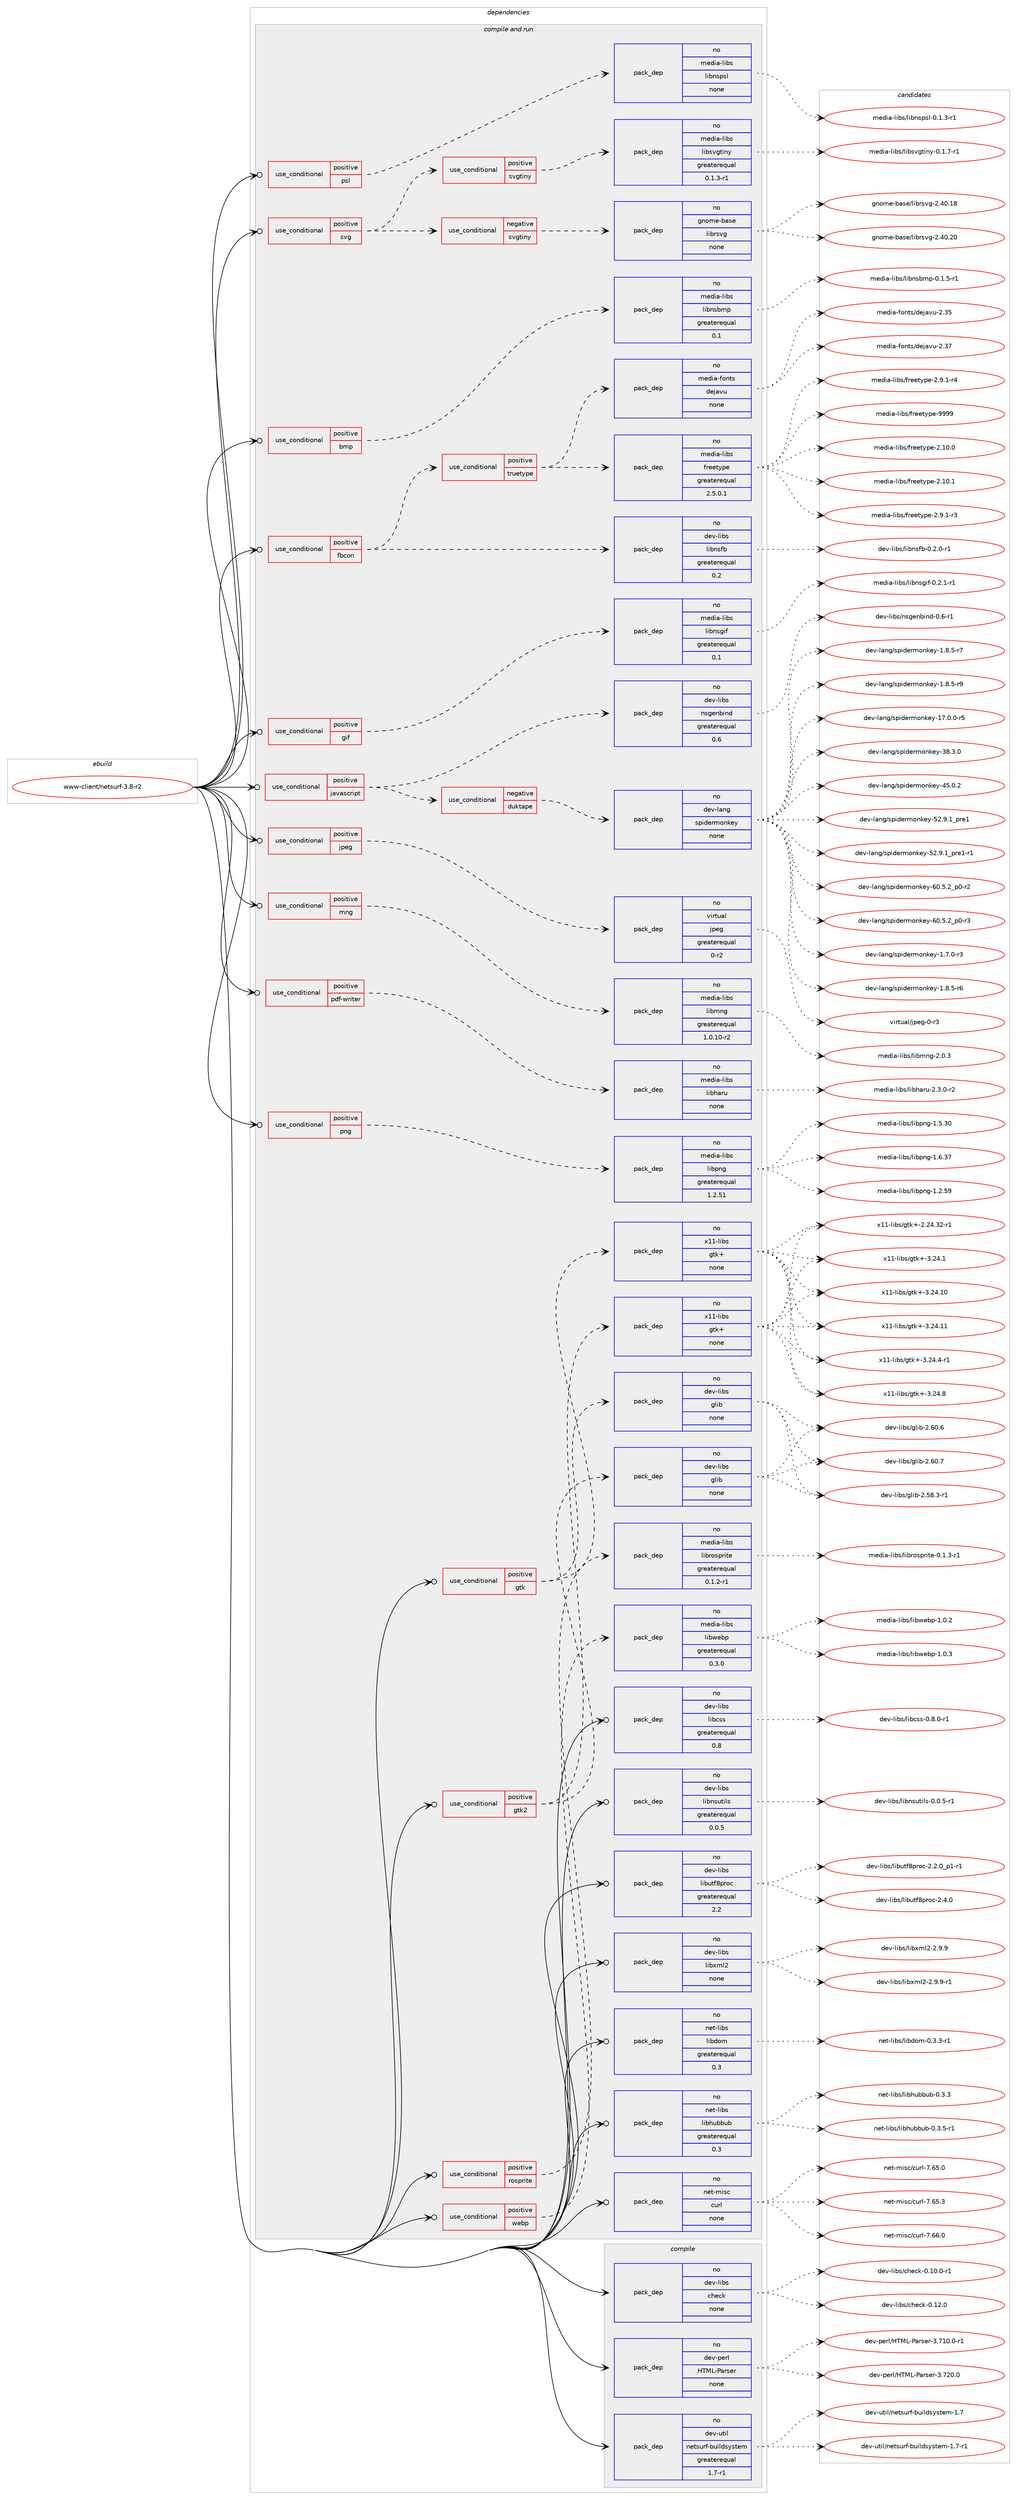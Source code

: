 digraph prolog {

# *************
# Graph options
# *************

newrank=true;
concentrate=true;
compound=true;
graph [rankdir=LR,fontname=Helvetica,fontsize=10,ranksep=1.5];#, ranksep=2.5, nodesep=0.2];
edge  [arrowhead=vee];
node  [fontname=Helvetica,fontsize=10];

# **********
# The ebuild
# **********

subgraph cluster_leftcol {
color=gray;
rank=same;
label=<<i>ebuild</i>>;
id [label="www-client/netsurf-3.8-r2", color=red, width=4, href="../www-client/netsurf-3.8-r2.svg"];
}

# ****************
# The dependencies
# ****************

subgraph cluster_midcol {
color=gray;
label=<<i>dependencies</i>>;
subgraph cluster_compile {
fillcolor="#eeeeee";
style=filled;
label=<<i>compile</i>>;
subgraph pack411 {
dependency472 [label=<<TABLE BORDER="0" CELLBORDER="1" CELLSPACING="0" CELLPADDING="4" WIDTH="220"><TR><TD ROWSPAN="6" CELLPADDING="30">pack_dep</TD></TR><TR><TD WIDTH="110">no</TD></TR><TR><TD>dev-libs</TD></TR><TR><TD>check</TD></TR><TR><TD>none</TD></TR><TR><TD></TD></TR></TABLE>>, shape=none, color=blue];
}
id:e -> dependency472:w [weight=20,style="solid",arrowhead="vee"];
subgraph pack412 {
dependency473 [label=<<TABLE BORDER="0" CELLBORDER="1" CELLSPACING="0" CELLPADDING="4" WIDTH="220"><TR><TD ROWSPAN="6" CELLPADDING="30">pack_dep</TD></TR><TR><TD WIDTH="110">no</TD></TR><TR><TD>dev-perl</TD></TR><TR><TD>HTML-Parser</TD></TR><TR><TD>none</TD></TR><TR><TD></TD></TR></TABLE>>, shape=none, color=blue];
}
id:e -> dependency473:w [weight=20,style="solid",arrowhead="vee"];
subgraph pack413 {
dependency474 [label=<<TABLE BORDER="0" CELLBORDER="1" CELLSPACING="0" CELLPADDING="4" WIDTH="220"><TR><TD ROWSPAN="6" CELLPADDING="30">pack_dep</TD></TR><TR><TD WIDTH="110">no</TD></TR><TR><TD>dev-util</TD></TR><TR><TD>netsurf-buildsystem</TD></TR><TR><TD>greaterequal</TD></TR><TR><TD>1.7-r1</TD></TR></TABLE>>, shape=none, color=blue];
}
id:e -> dependency474:w [weight=20,style="solid",arrowhead="vee"];
}
subgraph cluster_compileandrun {
fillcolor="#eeeeee";
style=filled;
label=<<i>compile and run</i>>;
subgraph cond56 {
dependency475 [label=<<TABLE BORDER="0" CELLBORDER="1" CELLSPACING="0" CELLPADDING="4"><TR><TD ROWSPAN="3" CELLPADDING="10">use_conditional</TD></TR><TR><TD>positive</TD></TR><TR><TD>bmp</TD></TR></TABLE>>, shape=none, color=red];
subgraph pack414 {
dependency476 [label=<<TABLE BORDER="0" CELLBORDER="1" CELLSPACING="0" CELLPADDING="4" WIDTH="220"><TR><TD ROWSPAN="6" CELLPADDING="30">pack_dep</TD></TR><TR><TD WIDTH="110">no</TD></TR><TR><TD>media-libs</TD></TR><TR><TD>libnsbmp</TD></TR><TR><TD>greaterequal</TD></TR><TR><TD>0.1</TD></TR></TABLE>>, shape=none, color=blue];
}
dependency475:e -> dependency476:w [weight=20,style="dashed",arrowhead="vee"];
}
id:e -> dependency475:w [weight=20,style="solid",arrowhead="odotvee"];
subgraph cond57 {
dependency477 [label=<<TABLE BORDER="0" CELLBORDER="1" CELLSPACING="0" CELLPADDING="4"><TR><TD ROWSPAN="3" CELLPADDING="10">use_conditional</TD></TR><TR><TD>positive</TD></TR><TR><TD>fbcon</TD></TR></TABLE>>, shape=none, color=red];
subgraph pack415 {
dependency478 [label=<<TABLE BORDER="0" CELLBORDER="1" CELLSPACING="0" CELLPADDING="4" WIDTH="220"><TR><TD ROWSPAN="6" CELLPADDING="30">pack_dep</TD></TR><TR><TD WIDTH="110">no</TD></TR><TR><TD>dev-libs</TD></TR><TR><TD>libnsfb</TD></TR><TR><TD>greaterequal</TD></TR><TR><TD>0.2</TD></TR></TABLE>>, shape=none, color=blue];
}
dependency477:e -> dependency478:w [weight=20,style="dashed",arrowhead="vee"];
subgraph cond58 {
dependency479 [label=<<TABLE BORDER="0" CELLBORDER="1" CELLSPACING="0" CELLPADDING="4"><TR><TD ROWSPAN="3" CELLPADDING="10">use_conditional</TD></TR><TR><TD>positive</TD></TR><TR><TD>truetype</TD></TR></TABLE>>, shape=none, color=red];
subgraph pack416 {
dependency480 [label=<<TABLE BORDER="0" CELLBORDER="1" CELLSPACING="0" CELLPADDING="4" WIDTH="220"><TR><TD ROWSPAN="6" CELLPADDING="30">pack_dep</TD></TR><TR><TD WIDTH="110">no</TD></TR><TR><TD>media-fonts</TD></TR><TR><TD>dejavu</TD></TR><TR><TD>none</TD></TR><TR><TD></TD></TR></TABLE>>, shape=none, color=blue];
}
dependency479:e -> dependency480:w [weight=20,style="dashed",arrowhead="vee"];
subgraph pack417 {
dependency481 [label=<<TABLE BORDER="0" CELLBORDER="1" CELLSPACING="0" CELLPADDING="4" WIDTH="220"><TR><TD ROWSPAN="6" CELLPADDING="30">pack_dep</TD></TR><TR><TD WIDTH="110">no</TD></TR><TR><TD>media-libs</TD></TR><TR><TD>freetype</TD></TR><TR><TD>greaterequal</TD></TR><TR><TD>2.5.0.1</TD></TR></TABLE>>, shape=none, color=blue];
}
dependency479:e -> dependency481:w [weight=20,style="dashed",arrowhead="vee"];
}
dependency477:e -> dependency479:w [weight=20,style="dashed",arrowhead="vee"];
}
id:e -> dependency477:w [weight=20,style="solid",arrowhead="odotvee"];
subgraph cond59 {
dependency482 [label=<<TABLE BORDER="0" CELLBORDER="1" CELLSPACING="0" CELLPADDING="4"><TR><TD ROWSPAN="3" CELLPADDING="10">use_conditional</TD></TR><TR><TD>positive</TD></TR><TR><TD>gif</TD></TR></TABLE>>, shape=none, color=red];
subgraph pack418 {
dependency483 [label=<<TABLE BORDER="0" CELLBORDER="1" CELLSPACING="0" CELLPADDING="4" WIDTH="220"><TR><TD ROWSPAN="6" CELLPADDING="30">pack_dep</TD></TR><TR><TD WIDTH="110">no</TD></TR><TR><TD>media-libs</TD></TR><TR><TD>libnsgif</TD></TR><TR><TD>greaterequal</TD></TR><TR><TD>0.1</TD></TR></TABLE>>, shape=none, color=blue];
}
dependency482:e -> dependency483:w [weight=20,style="dashed",arrowhead="vee"];
}
id:e -> dependency482:w [weight=20,style="solid",arrowhead="odotvee"];
subgraph cond60 {
dependency484 [label=<<TABLE BORDER="0" CELLBORDER="1" CELLSPACING="0" CELLPADDING="4"><TR><TD ROWSPAN="3" CELLPADDING="10">use_conditional</TD></TR><TR><TD>positive</TD></TR><TR><TD>gtk</TD></TR></TABLE>>, shape=none, color=red];
subgraph pack419 {
dependency485 [label=<<TABLE BORDER="0" CELLBORDER="1" CELLSPACING="0" CELLPADDING="4" WIDTH="220"><TR><TD ROWSPAN="6" CELLPADDING="30">pack_dep</TD></TR><TR><TD WIDTH="110">no</TD></TR><TR><TD>dev-libs</TD></TR><TR><TD>glib</TD></TR><TR><TD>none</TD></TR><TR><TD></TD></TR></TABLE>>, shape=none, color=blue];
}
dependency484:e -> dependency485:w [weight=20,style="dashed",arrowhead="vee"];
subgraph pack420 {
dependency486 [label=<<TABLE BORDER="0" CELLBORDER="1" CELLSPACING="0" CELLPADDING="4" WIDTH="220"><TR><TD ROWSPAN="6" CELLPADDING="30">pack_dep</TD></TR><TR><TD WIDTH="110">no</TD></TR><TR><TD>x11-libs</TD></TR><TR><TD>gtk+</TD></TR><TR><TD>none</TD></TR><TR><TD></TD></TR></TABLE>>, shape=none, color=blue];
}
dependency484:e -> dependency486:w [weight=20,style="dashed",arrowhead="vee"];
}
id:e -> dependency484:w [weight=20,style="solid",arrowhead="odotvee"];
subgraph cond61 {
dependency487 [label=<<TABLE BORDER="0" CELLBORDER="1" CELLSPACING="0" CELLPADDING="4"><TR><TD ROWSPAN="3" CELLPADDING="10">use_conditional</TD></TR><TR><TD>positive</TD></TR><TR><TD>gtk2</TD></TR></TABLE>>, shape=none, color=red];
subgraph pack421 {
dependency488 [label=<<TABLE BORDER="0" CELLBORDER="1" CELLSPACING="0" CELLPADDING="4" WIDTH="220"><TR><TD ROWSPAN="6" CELLPADDING="30">pack_dep</TD></TR><TR><TD WIDTH="110">no</TD></TR><TR><TD>dev-libs</TD></TR><TR><TD>glib</TD></TR><TR><TD>none</TD></TR><TR><TD></TD></TR></TABLE>>, shape=none, color=blue];
}
dependency487:e -> dependency488:w [weight=20,style="dashed",arrowhead="vee"];
subgraph pack422 {
dependency489 [label=<<TABLE BORDER="0" CELLBORDER="1" CELLSPACING="0" CELLPADDING="4" WIDTH="220"><TR><TD ROWSPAN="6" CELLPADDING="30">pack_dep</TD></TR><TR><TD WIDTH="110">no</TD></TR><TR><TD>x11-libs</TD></TR><TR><TD>gtk+</TD></TR><TR><TD>none</TD></TR><TR><TD></TD></TR></TABLE>>, shape=none, color=blue];
}
dependency487:e -> dependency489:w [weight=20,style="dashed",arrowhead="vee"];
}
id:e -> dependency487:w [weight=20,style="solid",arrowhead="odotvee"];
subgraph cond62 {
dependency490 [label=<<TABLE BORDER="0" CELLBORDER="1" CELLSPACING="0" CELLPADDING="4"><TR><TD ROWSPAN="3" CELLPADDING="10">use_conditional</TD></TR><TR><TD>positive</TD></TR><TR><TD>javascript</TD></TR></TABLE>>, shape=none, color=red];
subgraph pack423 {
dependency491 [label=<<TABLE BORDER="0" CELLBORDER="1" CELLSPACING="0" CELLPADDING="4" WIDTH="220"><TR><TD ROWSPAN="6" CELLPADDING="30">pack_dep</TD></TR><TR><TD WIDTH="110">no</TD></TR><TR><TD>dev-libs</TD></TR><TR><TD>nsgenbind</TD></TR><TR><TD>greaterequal</TD></TR><TR><TD>0.6</TD></TR></TABLE>>, shape=none, color=blue];
}
dependency490:e -> dependency491:w [weight=20,style="dashed",arrowhead="vee"];
subgraph cond63 {
dependency492 [label=<<TABLE BORDER="0" CELLBORDER="1" CELLSPACING="0" CELLPADDING="4"><TR><TD ROWSPAN="3" CELLPADDING="10">use_conditional</TD></TR><TR><TD>negative</TD></TR><TR><TD>duktape</TD></TR></TABLE>>, shape=none, color=red];
subgraph pack424 {
dependency493 [label=<<TABLE BORDER="0" CELLBORDER="1" CELLSPACING="0" CELLPADDING="4" WIDTH="220"><TR><TD ROWSPAN="6" CELLPADDING="30">pack_dep</TD></TR><TR><TD WIDTH="110">no</TD></TR><TR><TD>dev-lang</TD></TR><TR><TD>spidermonkey</TD></TR><TR><TD>none</TD></TR><TR><TD></TD></TR></TABLE>>, shape=none, color=blue];
}
dependency492:e -> dependency493:w [weight=20,style="dashed",arrowhead="vee"];
}
dependency490:e -> dependency492:w [weight=20,style="dashed",arrowhead="vee"];
}
id:e -> dependency490:w [weight=20,style="solid",arrowhead="odotvee"];
subgraph cond64 {
dependency494 [label=<<TABLE BORDER="0" CELLBORDER="1" CELLSPACING="0" CELLPADDING="4"><TR><TD ROWSPAN="3" CELLPADDING="10">use_conditional</TD></TR><TR><TD>positive</TD></TR><TR><TD>jpeg</TD></TR></TABLE>>, shape=none, color=red];
subgraph pack425 {
dependency495 [label=<<TABLE BORDER="0" CELLBORDER="1" CELLSPACING="0" CELLPADDING="4" WIDTH="220"><TR><TD ROWSPAN="6" CELLPADDING="30">pack_dep</TD></TR><TR><TD WIDTH="110">no</TD></TR><TR><TD>virtual</TD></TR><TR><TD>jpeg</TD></TR><TR><TD>greaterequal</TD></TR><TR><TD>0-r2</TD></TR></TABLE>>, shape=none, color=blue];
}
dependency494:e -> dependency495:w [weight=20,style="dashed",arrowhead="vee"];
}
id:e -> dependency494:w [weight=20,style="solid",arrowhead="odotvee"];
subgraph cond65 {
dependency496 [label=<<TABLE BORDER="0" CELLBORDER="1" CELLSPACING="0" CELLPADDING="4"><TR><TD ROWSPAN="3" CELLPADDING="10">use_conditional</TD></TR><TR><TD>positive</TD></TR><TR><TD>mng</TD></TR></TABLE>>, shape=none, color=red];
subgraph pack426 {
dependency497 [label=<<TABLE BORDER="0" CELLBORDER="1" CELLSPACING="0" CELLPADDING="4" WIDTH="220"><TR><TD ROWSPAN="6" CELLPADDING="30">pack_dep</TD></TR><TR><TD WIDTH="110">no</TD></TR><TR><TD>media-libs</TD></TR><TR><TD>libmng</TD></TR><TR><TD>greaterequal</TD></TR><TR><TD>1.0.10-r2</TD></TR></TABLE>>, shape=none, color=blue];
}
dependency496:e -> dependency497:w [weight=20,style="dashed",arrowhead="vee"];
}
id:e -> dependency496:w [weight=20,style="solid",arrowhead="odotvee"];
subgraph cond66 {
dependency498 [label=<<TABLE BORDER="0" CELLBORDER="1" CELLSPACING="0" CELLPADDING="4"><TR><TD ROWSPAN="3" CELLPADDING="10">use_conditional</TD></TR><TR><TD>positive</TD></TR><TR><TD>pdf-writer</TD></TR></TABLE>>, shape=none, color=red];
subgraph pack427 {
dependency499 [label=<<TABLE BORDER="0" CELLBORDER="1" CELLSPACING="0" CELLPADDING="4" WIDTH="220"><TR><TD ROWSPAN="6" CELLPADDING="30">pack_dep</TD></TR><TR><TD WIDTH="110">no</TD></TR><TR><TD>media-libs</TD></TR><TR><TD>libharu</TD></TR><TR><TD>none</TD></TR><TR><TD></TD></TR></TABLE>>, shape=none, color=blue];
}
dependency498:e -> dependency499:w [weight=20,style="dashed",arrowhead="vee"];
}
id:e -> dependency498:w [weight=20,style="solid",arrowhead="odotvee"];
subgraph cond67 {
dependency500 [label=<<TABLE BORDER="0" CELLBORDER="1" CELLSPACING="0" CELLPADDING="4"><TR><TD ROWSPAN="3" CELLPADDING="10">use_conditional</TD></TR><TR><TD>positive</TD></TR><TR><TD>png</TD></TR></TABLE>>, shape=none, color=red];
subgraph pack428 {
dependency501 [label=<<TABLE BORDER="0" CELLBORDER="1" CELLSPACING="0" CELLPADDING="4" WIDTH="220"><TR><TD ROWSPAN="6" CELLPADDING="30">pack_dep</TD></TR><TR><TD WIDTH="110">no</TD></TR><TR><TD>media-libs</TD></TR><TR><TD>libpng</TD></TR><TR><TD>greaterequal</TD></TR><TR><TD>1.2.51</TD></TR></TABLE>>, shape=none, color=blue];
}
dependency500:e -> dependency501:w [weight=20,style="dashed",arrowhead="vee"];
}
id:e -> dependency500:w [weight=20,style="solid",arrowhead="odotvee"];
subgraph cond68 {
dependency502 [label=<<TABLE BORDER="0" CELLBORDER="1" CELLSPACING="0" CELLPADDING="4"><TR><TD ROWSPAN="3" CELLPADDING="10">use_conditional</TD></TR><TR><TD>positive</TD></TR><TR><TD>psl</TD></TR></TABLE>>, shape=none, color=red];
subgraph pack429 {
dependency503 [label=<<TABLE BORDER="0" CELLBORDER="1" CELLSPACING="0" CELLPADDING="4" WIDTH="220"><TR><TD ROWSPAN="6" CELLPADDING="30">pack_dep</TD></TR><TR><TD WIDTH="110">no</TD></TR><TR><TD>media-libs</TD></TR><TR><TD>libnspsl</TD></TR><TR><TD>none</TD></TR><TR><TD></TD></TR></TABLE>>, shape=none, color=blue];
}
dependency502:e -> dependency503:w [weight=20,style="dashed",arrowhead="vee"];
}
id:e -> dependency502:w [weight=20,style="solid",arrowhead="odotvee"];
subgraph cond69 {
dependency504 [label=<<TABLE BORDER="0" CELLBORDER="1" CELLSPACING="0" CELLPADDING="4"><TR><TD ROWSPAN="3" CELLPADDING="10">use_conditional</TD></TR><TR><TD>positive</TD></TR><TR><TD>rosprite</TD></TR></TABLE>>, shape=none, color=red];
subgraph pack430 {
dependency505 [label=<<TABLE BORDER="0" CELLBORDER="1" CELLSPACING="0" CELLPADDING="4" WIDTH="220"><TR><TD ROWSPAN="6" CELLPADDING="30">pack_dep</TD></TR><TR><TD WIDTH="110">no</TD></TR><TR><TD>media-libs</TD></TR><TR><TD>librosprite</TD></TR><TR><TD>greaterequal</TD></TR><TR><TD>0.1.2-r1</TD></TR></TABLE>>, shape=none, color=blue];
}
dependency504:e -> dependency505:w [weight=20,style="dashed",arrowhead="vee"];
}
id:e -> dependency504:w [weight=20,style="solid",arrowhead="odotvee"];
subgraph cond70 {
dependency506 [label=<<TABLE BORDER="0" CELLBORDER="1" CELLSPACING="0" CELLPADDING="4"><TR><TD ROWSPAN="3" CELLPADDING="10">use_conditional</TD></TR><TR><TD>positive</TD></TR><TR><TD>svg</TD></TR></TABLE>>, shape=none, color=red];
subgraph cond71 {
dependency507 [label=<<TABLE BORDER="0" CELLBORDER="1" CELLSPACING="0" CELLPADDING="4"><TR><TD ROWSPAN="3" CELLPADDING="10">use_conditional</TD></TR><TR><TD>positive</TD></TR><TR><TD>svgtiny</TD></TR></TABLE>>, shape=none, color=red];
subgraph pack431 {
dependency508 [label=<<TABLE BORDER="0" CELLBORDER="1" CELLSPACING="0" CELLPADDING="4" WIDTH="220"><TR><TD ROWSPAN="6" CELLPADDING="30">pack_dep</TD></TR><TR><TD WIDTH="110">no</TD></TR><TR><TD>media-libs</TD></TR><TR><TD>libsvgtiny</TD></TR><TR><TD>greaterequal</TD></TR><TR><TD>0.1.3-r1</TD></TR></TABLE>>, shape=none, color=blue];
}
dependency507:e -> dependency508:w [weight=20,style="dashed",arrowhead="vee"];
}
dependency506:e -> dependency507:w [weight=20,style="dashed",arrowhead="vee"];
subgraph cond72 {
dependency509 [label=<<TABLE BORDER="0" CELLBORDER="1" CELLSPACING="0" CELLPADDING="4"><TR><TD ROWSPAN="3" CELLPADDING="10">use_conditional</TD></TR><TR><TD>negative</TD></TR><TR><TD>svgtiny</TD></TR></TABLE>>, shape=none, color=red];
subgraph pack432 {
dependency510 [label=<<TABLE BORDER="0" CELLBORDER="1" CELLSPACING="0" CELLPADDING="4" WIDTH="220"><TR><TD ROWSPAN="6" CELLPADDING="30">pack_dep</TD></TR><TR><TD WIDTH="110">no</TD></TR><TR><TD>gnome-base</TD></TR><TR><TD>librsvg</TD></TR><TR><TD>none</TD></TR><TR><TD></TD></TR></TABLE>>, shape=none, color=blue];
}
dependency509:e -> dependency510:w [weight=20,style="dashed",arrowhead="vee"];
}
dependency506:e -> dependency509:w [weight=20,style="dashed",arrowhead="vee"];
}
id:e -> dependency506:w [weight=20,style="solid",arrowhead="odotvee"];
subgraph cond73 {
dependency511 [label=<<TABLE BORDER="0" CELLBORDER="1" CELLSPACING="0" CELLPADDING="4"><TR><TD ROWSPAN="3" CELLPADDING="10">use_conditional</TD></TR><TR><TD>positive</TD></TR><TR><TD>webp</TD></TR></TABLE>>, shape=none, color=red];
subgraph pack433 {
dependency512 [label=<<TABLE BORDER="0" CELLBORDER="1" CELLSPACING="0" CELLPADDING="4" WIDTH="220"><TR><TD ROWSPAN="6" CELLPADDING="30">pack_dep</TD></TR><TR><TD WIDTH="110">no</TD></TR><TR><TD>media-libs</TD></TR><TR><TD>libwebp</TD></TR><TR><TD>greaterequal</TD></TR><TR><TD>0.3.0</TD></TR></TABLE>>, shape=none, color=blue];
}
dependency511:e -> dependency512:w [weight=20,style="dashed",arrowhead="vee"];
}
id:e -> dependency511:w [weight=20,style="solid",arrowhead="odotvee"];
subgraph pack434 {
dependency513 [label=<<TABLE BORDER="0" CELLBORDER="1" CELLSPACING="0" CELLPADDING="4" WIDTH="220"><TR><TD ROWSPAN="6" CELLPADDING="30">pack_dep</TD></TR><TR><TD WIDTH="110">no</TD></TR><TR><TD>dev-libs</TD></TR><TR><TD>libcss</TD></TR><TR><TD>greaterequal</TD></TR><TR><TD>0.8</TD></TR></TABLE>>, shape=none, color=blue];
}
id:e -> dependency513:w [weight=20,style="solid",arrowhead="odotvee"];
subgraph pack435 {
dependency514 [label=<<TABLE BORDER="0" CELLBORDER="1" CELLSPACING="0" CELLPADDING="4" WIDTH="220"><TR><TD ROWSPAN="6" CELLPADDING="30">pack_dep</TD></TR><TR><TD WIDTH="110">no</TD></TR><TR><TD>dev-libs</TD></TR><TR><TD>libnsutils</TD></TR><TR><TD>greaterequal</TD></TR><TR><TD>0.0.5</TD></TR></TABLE>>, shape=none, color=blue];
}
id:e -> dependency514:w [weight=20,style="solid",arrowhead="odotvee"];
subgraph pack436 {
dependency515 [label=<<TABLE BORDER="0" CELLBORDER="1" CELLSPACING="0" CELLPADDING="4" WIDTH="220"><TR><TD ROWSPAN="6" CELLPADDING="30">pack_dep</TD></TR><TR><TD WIDTH="110">no</TD></TR><TR><TD>dev-libs</TD></TR><TR><TD>libutf8proc</TD></TR><TR><TD>greaterequal</TD></TR><TR><TD>2.2</TD></TR></TABLE>>, shape=none, color=blue];
}
id:e -> dependency515:w [weight=20,style="solid",arrowhead="odotvee"];
subgraph pack437 {
dependency516 [label=<<TABLE BORDER="0" CELLBORDER="1" CELLSPACING="0" CELLPADDING="4" WIDTH="220"><TR><TD ROWSPAN="6" CELLPADDING="30">pack_dep</TD></TR><TR><TD WIDTH="110">no</TD></TR><TR><TD>dev-libs</TD></TR><TR><TD>libxml2</TD></TR><TR><TD>none</TD></TR><TR><TD></TD></TR></TABLE>>, shape=none, color=blue];
}
id:e -> dependency516:w [weight=20,style="solid",arrowhead="odotvee"];
subgraph pack438 {
dependency517 [label=<<TABLE BORDER="0" CELLBORDER="1" CELLSPACING="0" CELLPADDING="4" WIDTH="220"><TR><TD ROWSPAN="6" CELLPADDING="30">pack_dep</TD></TR><TR><TD WIDTH="110">no</TD></TR><TR><TD>net-libs</TD></TR><TR><TD>libdom</TD></TR><TR><TD>greaterequal</TD></TR><TR><TD>0.3</TD></TR></TABLE>>, shape=none, color=blue];
}
id:e -> dependency517:w [weight=20,style="solid",arrowhead="odotvee"];
subgraph pack439 {
dependency518 [label=<<TABLE BORDER="0" CELLBORDER="1" CELLSPACING="0" CELLPADDING="4" WIDTH="220"><TR><TD ROWSPAN="6" CELLPADDING="30">pack_dep</TD></TR><TR><TD WIDTH="110">no</TD></TR><TR><TD>net-libs</TD></TR><TR><TD>libhubbub</TD></TR><TR><TD>greaterequal</TD></TR><TR><TD>0.3</TD></TR></TABLE>>, shape=none, color=blue];
}
id:e -> dependency518:w [weight=20,style="solid",arrowhead="odotvee"];
subgraph pack440 {
dependency519 [label=<<TABLE BORDER="0" CELLBORDER="1" CELLSPACING="0" CELLPADDING="4" WIDTH="220"><TR><TD ROWSPAN="6" CELLPADDING="30">pack_dep</TD></TR><TR><TD WIDTH="110">no</TD></TR><TR><TD>net-misc</TD></TR><TR><TD>curl</TD></TR><TR><TD>none</TD></TR><TR><TD></TD></TR></TABLE>>, shape=none, color=blue];
}
id:e -> dependency519:w [weight=20,style="solid",arrowhead="odotvee"];
}
subgraph cluster_run {
fillcolor="#eeeeee";
style=filled;
label=<<i>run</i>>;
}
}

# **************
# The candidates
# **************

subgraph cluster_choices {
rank=same;
color=gray;
label=<<i>candidates</i>>;

subgraph choice411 {
color=black;
nodesep=1;
choice1001011184510810598115479910410199107454846494846484511449 [label="dev-libs/check-0.10.0-r1", color=red, width=4,href="../dev-libs/check-0.10.0-r1.svg"];
choice100101118451081059811547991041019910745484649504648 [label="dev-libs/check-0.12.0", color=red, width=4,href="../dev-libs/check-0.12.0.svg"];
dependency472:e -> choice1001011184510810598115479910410199107454846494846484511449:w [style=dotted,weight="100"];
dependency472:e -> choice100101118451081059811547991041019910745484649504648:w [style=dotted,weight="100"];
}
subgraph choice412 {
color=black;
nodesep=1;
choice10010111845112101114108477284777645809711411510111445514655494846484511449 [label="dev-perl/HTML-Parser-3.710.0-r1", color=red, width=4,href="../dev-perl/HTML-Parser-3.710.0-r1.svg"];
choice1001011184511210111410847728477764580971141151011144551465550484648 [label="dev-perl/HTML-Parser-3.720.0", color=red, width=4,href="../dev-perl/HTML-Parser-3.720.0.svg"];
dependency473:e -> choice10010111845112101114108477284777645809711411510111445514655494846484511449:w [style=dotted,weight="100"];
dependency473:e -> choice1001011184511210111410847728477764580971141151011144551465550484648:w [style=dotted,weight="100"];
}
subgraph choice413 {
color=black;
nodesep=1;
choice1001011184511711610510847110101116115117114102459811710510810011512111511610110945494655 [label="dev-util/netsurf-buildsystem-1.7", color=red, width=4,href="../dev-util/netsurf-buildsystem-1.7.svg"];
choice10010111845117116105108471101011161151171141024598117105108100115121115116101109454946554511449 [label="dev-util/netsurf-buildsystem-1.7-r1", color=red, width=4,href="../dev-util/netsurf-buildsystem-1.7-r1.svg"];
dependency474:e -> choice1001011184511711610510847110101116115117114102459811710510810011512111511610110945494655:w [style=dotted,weight="100"];
dependency474:e -> choice10010111845117116105108471101011161151171141024598117105108100115121115116101109454946554511449:w [style=dotted,weight="100"];
}
subgraph choice414 {
color=black;
nodesep=1;
choice1091011001059745108105981154710810598110115981091124548464946534511449 [label="media-libs/libnsbmp-0.1.5-r1", color=red, width=4,href="../media-libs/libnsbmp-0.1.5-r1.svg"];
dependency476:e -> choice1091011001059745108105981154710810598110115981091124548464946534511449:w [style=dotted,weight="100"];
}
subgraph choice415 {
color=black;
nodesep=1;
choice10010111845108105981154710810598110115102984548465046484511449 [label="dev-libs/libnsfb-0.2.0-r1", color=red, width=4,href="../dev-libs/libnsfb-0.2.0-r1.svg"];
dependency478:e -> choice10010111845108105981154710810598110115102984548465046484511449:w [style=dotted,weight="100"];
}
subgraph choice416 {
color=black;
nodesep=1;
choice109101100105974510211111011611547100101106971181174550465153 [label="media-fonts/dejavu-2.35", color=red, width=4,href="../media-fonts/dejavu-2.35.svg"];
choice109101100105974510211111011611547100101106971181174550465155 [label="media-fonts/dejavu-2.37", color=red, width=4,href="../media-fonts/dejavu-2.37.svg"];
dependency480:e -> choice109101100105974510211111011611547100101106971181174550465153:w [style=dotted,weight="100"];
dependency480:e -> choice109101100105974510211111011611547100101106971181174550465155:w [style=dotted,weight="100"];
}
subgraph choice417 {
color=black;
nodesep=1;
choice1091011001059745108105981154710211410110111612111210145504649484648 [label="media-libs/freetype-2.10.0", color=red, width=4,href="../media-libs/freetype-2.10.0.svg"];
choice1091011001059745108105981154710211410110111612111210145504649484649 [label="media-libs/freetype-2.10.1", color=red, width=4,href="../media-libs/freetype-2.10.1.svg"];
choice109101100105974510810598115471021141011011161211121014550465746494511451 [label="media-libs/freetype-2.9.1-r3", color=red, width=4,href="../media-libs/freetype-2.9.1-r3.svg"];
choice109101100105974510810598115471021141011011161211121014550465746494511452 [label="media-libs/freetype-2.9.1-r4", color=red, width=4,href="../media-libs/freetype-2.9.1-r4.svg"];
choice109101100105974510810598115471021141011011161211121014557575757 [label="media-libs/freetype-9999", color=red, width=4,href="../media-libs/freetype-9999.svg"];
dependency481:e -> choice1091011001059745108105981154710211410110111612111210145504649484648:w [style=dotted,weight="100"];
dependency481:e -> choice1091011001059745108105981154710211410110111612111210145504649484649:w [style=dotted,weight="100"];
dependency481:e -> choice109101100105974510810598115471021141011011161211121014550465746494511451:w [style=dotted,weight="100"];
dependency481:e -> choice109101100105974510810598115471021141011011161211121014550465746494511452:w [style=dotted,weight="100"];
dependency481:e -> choice109101100105974510810598115471021141011011161211121014557575757:w [style=dotted,weight="100"];
}
subgraph choice418 {
color=black;
nodesep=1;
choice10910110010597451081059811547108105981101151031051024548465046494511449 [label="media-libs/libnsgif-0.2.1-r1", color=red, width=4,href="../media-libs/libnsgif-0.2.1-r1.svg"];
dependency483:e -> choice10910110010597451081059811547108105981101151031051024548465046494511449:w [style=dotted,weight="100"];
}
subgraph choice419 {
color=black;
nodesep=1;
choice10010111845108105981154710310810598455046535646514511449 [label="dev-libs/glib-2.58.3-r1", color=red, width=4,href="../dev-libs/glib-2.58.3-r1.svg"];
choice1001011184510810598115471031081059845504654484654 [label="dev-libs/glib-2.60.6", color=red, width=4,href="../dev-libs/glib-2.60.6.svg"];
choice1001011184510810598115471031081059845504654484655 [label="dev-libs/glib-2.60.7", color=red, width=4,href="../dev-libs/glib-2.60.7.svg"];
dependency485:e -> choice10010111845108105981154710310810598455046535646514511449:w [style=dotted,weight="100"];
dependency485:e -> choice1001011184510810598115471031081059845504654484654:w [style=dotted,weight="100"];
dependency485:e -> choice1001011184510810598115471031081059845504654484655:w [style=dotted,weight="100"];
}
subgraph choice420 {
color=black;
nodesep=1;
choice12049494510810598115471031161074345504650524651504511449 [label="x11-libs/gtk+-2.24.32-r1", color=red, width=4,href="../x11-libs/gtk+-2.24.32-r1.svg"];
choice12049494510810598115471031161074345514650524649 [label="x11-libs/gtk+-3.24.1", color=red, width=4,href="../x11-libs/gtk+-3.24.1.svg"];
choice1204949451081059811547103116107434551465052464948 [label="x11-libs/gtk+-3.24.10", color=red, width=4,href="../x11-libs/gtk+-3.24.10.svg"];
choice1204949451081059811547103116107434551465052464949 [label="x11-libs/gtk+-3.24.11", color=red, width=4,href="../x11-libs/gtk+-3.24.11.svg"];
choice120494945108105981154710311610743455146505246524511449 [label="x11-libs/gtk+-3.24.4-r1", color=red, width=4,href="../x11-libs/gtk+-3.24.4-r1.svg"];
choice12049494510810598115471031161074345514650524656 [label="x11-libs/gtk+-3.24.8", color=red, width=4,href="../x11-libs/gtk+-3.24.8.svg"];
dependency486:e -> choice12049494510810598115471031161074345504650524651504511449:w [style=dotted,weight="100"];
dependency486:e -> choice12049494510810598115471031161074345514650524649:w [style=dotted,weight="100"];
dependency486:e -> choice1204949451081059811547103116107434551465052464948:w [style=dotted,weight="100"];
dependency486:e -> choice1204949451081059811547103116107434551465052464949:w [style=dotted,weight="100"];
dependency486:e -> choice120494945108105981154710311610743455146505246524511449:w [style=dotted,weight="100"];
dependency486:e -> choice12049494510810598115471031161074345514650524656:w [style=dotted,weight="100"];
}
subgraph choice421 {
color=black;
nodesep=1;
choice10010111845108105981154710310810598455046535646514511449 [label="dev-libs/glib-2.58.3-r1", color=red, width=4,href="../dev-libs/glib-2.58.3-r1.svg"];
choice1001011184510810598115471031081059845504654484654 [label="dev-libs/glib-2.60.6", color=red, width=4,href="../dev-libs/glib-2.60.6.svg"];
choice1001011184510810598115471031081059845504654484655 [label="dev-libs/glib-2.60.7", color=red, width=4,href="../dev-libs/glib-2.60.7.svg"];
dependency488:e -> choice10010111845108105981154710310810598455046535646514511449:w [style=dotted,weight="100"];
dependency488:e -> choice1001011184510810598115471031081059845504654484654:w [style=dotted,weight="100"];
dependency488:e -> choice1001011184510810598115471031081059845504654484655:w [style=dotted,weight="100"];
}
subgraph choice422 {
color=black;
nodesep=1;
choice12049494510810598115471031161074345504650524651504511449 [label="x11-libs/gtk+-2.24.32-r1", color=red, width=4,href="../x11-libs/gtk+-2.24.32-r1.svg"];
choice12049494510810598115471031161074345514650524649 [label="x11-libs/gtk+-3.24.1", color=red, width=4,href="../x11-libs/gtk+-3.24.1.svg"];
choice1204949451081059811547103116107434551465052464948 [label="x11-libs/gtk+-3.24.10", color=red, width=4,href="../x11-libs/gtk+-3.24.10.svg"];
choice1204949451081059811547103116107434551465052464949 [label="x11-libs/gtk+-3.24.11", color=red, width=4,href="../x11-libs/gtk+-3.24.11.svg"];
choice120494945108105981154710311610743455146505246524511449 [label="x11-libs/gtk+-3.24.4-r1", color=red, width=4,href="../x11-libs/gtk+-3.24.4-r1.svg"];
choice12049494510810598115471031161074345514650524656 [label="x11-libs/gtk+-3.24.8", color=red, width=4,href="../x11-libs/gtk+-3.24.8.svg"];
dependency489:e -> choice12049494510810598115471031161074345504650524651504511449:w [style=dotted,weight="100"];
dependency489:e -> choice12049494510810598115471031161074345514650524649:w [style=dotted,weight="100"];
dependency489:e -> choice1204949451081059811547103116107434551465052464948:w [style=dotted,weight="100"];
dependency489:e -> choice1204949451081059811547103116107434551465052464949:w [style=dotted,weight="100"];
dependency489:e -> choice120494945108105981154710311610743455146505246524511449:w [style=dotted,weight="100"];
dependency489:e -> choice12049494510810598115471031161074345514650524656:w [style=dotted,weight="100"];
}
subgraph choice423 {
color=black;
nodesep=1;
choice10010111845108105981154711011510310111098105110100454846544511449 [label="dev-libs/nsgenbind-0.6-r1", color=red, width=4,href="../dev-libs/nsgenbind-0.6-r1.svg"];
dependency491:e -> choice10010111845108105981154711011510310111098105110100454846544511449:w [style=dotted,weight="100"];
}
subgraph choice424 {
color=black;
nodesep=1;
choice1001011184510897110103471151121051001011141091111101071011214549465546484511451 [label="dev-lang/spidermonkey-1.7.0-r3", color=red, width=4,href="../dev-lang/spidermonkey-1.7.0-r3.svg"];
choice1001011184510897110103471151121051001011141091111101071011214549465646534511454 [label="dev-lang/spidermonkey-1.8.5-r6", color=red, width=4,href="../dev-lang/spidermonkey-1.8.5-r6.svg"];
choice1001011184510897110103471151121051001011141091111101071011214549465646534511455 [label="dev-lang/spidermonkey-1.8.5-r7", color=red, width=4,href="../dev-lang/spidermonkey-1.8.5-r7.svg"];
choice1001011184510897110103471151121051001011141091111101071011214549465646534511457 [label="dev-lang/spidermonkey-1.8.5-r9", color=red, width=4,href="../dev-lang/spidermonkey-1.8.5-r9.svg"];
choice100101118451089711010347115112105100101114109111110107101121454955464846484511453 [label="dev-lang/spidermonkey-17.0.0-r5", color=red, width=4,href="../dev-lang/spidermonkey-17.0.0-r5.svg"];
choice10010111845108971101034711511210510010111410911111010710112145515646514648 [label="dev-lang/spidermonkey-38.3.0", color=red, width=4,href="../dev-lang/spidermonkey-38.3.0.svg"];
choice10010111845108971101034711511210510010111410911111010710112145525346484650 [label="dev-lang/spidermonkey-45.0.2", color=red, width=4,href="../dev-lang/spidermonkey-45.0.2.svg"];
choice100101118451089711010347115112105100101114109111110107101121455350465746499511211410149 [label="dev-lang/spidermonkey-52.9.1_pre1", color=red, width=4,href="../dev-lang/spidermonkey-52.9.1_pre1.svg"];
choice1001011184510897110103471151121051001011141091111101071011214553504657464995112114101494511449 [label="dev-lang/spidermonkey-52.9.1_pre1-r1", color=red, width=4,href="../dev-lang/spidermonkey-52.9.1_pre1-r1.svg"];
choice1001011184510897110103471151121051001011141091111101071011214554484653465095112484511450 [label="dev-lang/spidermonkey-60.5.2_p0-r2", color=red, width=4,href="../dev-lang/spidermonkey-60.5.2_p0-r2.svg"];
choice1001011184510897110103471151121051001011141091111101071011214554484653465095112484511451 [label="dev-lang/spidermonkey-60.5.2_p0-r3", color=red, width=4,href="../dev-lang/spidermonkey-60.5.2_p0-r3.svg"];
dependency493:e -> choice1001011184510897110103471151121051001011141091111101071011214549465546484511451:w [style=dotted,weight="100"];
dependency493:e -> choice1001011184510897110103471151121051001011141091111101071011214549465646534511454:w [style=dotted,weight="100"];
dependency493:e -> choice1001011184510897110103471151121051001011141091111101071011214549465646534511455:w [style=dotted,weight="100"];
dependency493:e -> choice1001011184510897110103471151121051001011141091111101071011214549465646534511457:w [style=dotted,weight="100"];
dependency493:e -> choice100101118451089711010347115112105100101114109111110107101121454955464846484511453:w [style=dotted,weight="100"];
dependency493:e -> choice10010111845108971101034711511210510010111410911111010710112145515646514648:w [style=dotted,weight="100"];
dependency493:e -> choice10010111845108971101034711511210510010111410911111010710112145525346484650:w [style=dotted,weight="100"];
dependency493:e -> choice100101118451089711010347115112105100101114109111110107101121455350465746499511211410149:w [style=dotted,weight="100"];
dependency493:e -> choice1001011184510897110103471151121051001011141091111101071011214553504657464995112114101494511449:w [style=dotted,weight="100"];
dependency493:e -> choice1001011184510897110103471151121051001011141091111101071011214554484653465095112484511450:w [style=dotted,weight="100"];
dependency493:e -> choice1001011184510897110103471151121051001011141091111101071011214554484653465095112484511451:w [style=dotted,weight="100"];
}
subgraph choice425 {
color=black;
nodesep=1;
choice118105114116117971084710611210110345484511451 [label="virtual/jpeg-0-r3", color=red, width=4,href="../virtual/jpeg-0-r3.svg"];
dependency495:e -> choice118105114116117971084710611210110345484511451:w [style=dotted,weight="100"];
}
subgraph choice426 {
color=black;
nodesep=1;
choice1091011001059745108105981154710810598109110103455046484651 [label="media-libs/libmng-2.0.3", color=red, width=4,href="../media-libs/libmng-2.0.3.svg"];
dependency497:e -> choice1091011001059745108105981154710810598109110103455046484651:w [style=dotted,weight="100"];
}
subgraph choice427 {
color=black;
nodesep=1;
choice1091011001059745108105981154710810598104971141174550465146484511450 [label="media-libs/libharu-2.3.0-r2", color=red, width=4,href="../media-libs/libharu-2.3.0-r2.svg"];
dependency499:e -> choice1091011001059745108105981154710810598104971141174550465146484511450:w [style=dotted,weight="100"];
}
subgraph choice428 {
color=black;
nodesep=1;
choice109101100105974510810598115471081059811211010345494650465357 [label="media-libs/libpng-1.2.59", color=red, width=4,href="../media-libs/libpng-1.2.59.svg"];
choice109101100105974510810598115471081059811211010345494653465148 [label="media-libs/libpng-1.5.30", color=red, width=4,href="../media-libs/libpng-1.5.30.svg"];
choice109101100105974510810598115471081059811211010345494654465155 [label="media-libs/libpng-1.6.37", color=red, width=4,href="../media-libs/libpng-1.6.37.svg"];
dependency501:e -> choice109101100105974510810598115471081059811211010345494650465357:w [style=dotted,weight="100"];
dependency501:e -> choice109101100105974510810598115471081059811211010345494653465148:w [style=dotted,weight="100"];
dependency501:e -> choice109101100105974510810598115471081059811211010345494654465155:w [style=dotted,weight="100"];
}
subgraph choice429 {
color=black;
nodesep=1;
choice10910110010597451081059811547108105981101151121151084548464946514511449 [label="media-libs/libnspsl-0.1.3-r1", color=red, width=4,href="../media-libs/libnspsl-0.1.3-r1.svg"];
dependency503:e -> choice10910110010597451081059811547108105981101151121151084548464946514511449:w [style=dotted,weight="100"];
}
subgraph choice430 {
color=black;
nodesep=1;
choice10910110010597451081059811547108105981141111151121141051161014548464946514511449 [label="media-libs/librosprite-0.1.3-r1", color=red, width=4,href="../media-libs/librosprite-0.1.3-r1.svg"];
dependency505:e -> choice10910110010597451081059811547108105981141111151121141051161014548464946514511449:w [style=dotted,weight="100"];
}
subgraph choice431 {
color=black;
nodesep=1;
choice10910110010597451081059811547108105981151181031161051101214548464946554511449 [label="media-libs/libsvgtiny-0.1.7-r1", color=red, width=4,href="../media-libs/libsvgtiny-0.1.7-r1.svg"];
dependency508:e -> choice10910110010597451081059811547108105981151181031161051101214548464946554511449:w [style=dotted,weight="100"];
}
subgraph choice432 {
color=black;
nodesep=1;
choice10311011110910145989711510147108105981141151181034550465248464956 [label="gnome-base/librsvg-2.40.18", color=red, width=4,href="../gnome-base/librsvg-2.40.18.svg"];
choice10311011110910145989711510147108105981141151181034550465248465048 [label="gnome-base/librsvg-2.40.20", color=red, width=4,href="../gnome-base/librsvg-2.40.20.svg"];
dependency510:e -> choice10311011110910145989711510147108105981141151181034550465248464956:w [style=dotted,weight="100"];
dependency510:e -> choice10311011110910145989711510147108105981141151181034550465248465048:w [style=dotted,weight="100"];
}
subgraph choice433 {
color=black;
nodesep=1;
choice109101100105974510810598115471081059811910198112454946484650 [label="media-libs/libwebp-1.0.2", color=red, width=4,href="../media-libs/libwebp-1.0.2.svg"];
choice109101100105974510810598115471081059811910198112454946484651 [label="media-libs/libwebp-1.0.3", color=red, width=4,href="../media-libs/libwebp-1.0.3.svg"];
dependency512:e -> choice109101100105974510810598115471081059811910198112454946484650:w [style=dotted,weight="100"];
dependency512:e -> choice109101100105974510810598115471081059811910198112454946484651:w [style=dotted,weight="100"];
}
subgraph choice434 {
color=black;
nodesep=1;
choice10010111845108105981154710810598991151154548465646484511449 [label="dev-libs/libcss-0.8.0-r1", color=red, width=4,href="../dev-libs/libcss-0.8.0-r1.svg"];
dependency513:e -> choice10010111845108105981154710810598991151154548465646484511449:w [style=dotted,weight="100"];
}
subgraph choice435 {
color=black;
nodesep=1;
choice100101118451081059811547108105981101151171161051081154548464846534511449 [label="dev-libs/libnsutils-0.0.5-r1", color=red, width=4,href="../dev-libs/libnsutils-0.0.5-r1.svg"];
dependency514:e -> choice100101118451081059811547108105981101151171161051081154548464846534511449:w [style=dotted,weight="100"];
}
subgraph choice436 {
color=black;
nodesep=1;
choice10010111845108105981154710810598117116102561121141119945504650464895112494511449 [label="dev-libs/libutf8proc-2.2.0_p1-r1", color=red, width=4,href="../dev-libs/libutf8proc-2.2.0_p1-r1.svg"];
choice100101118451081059811547108105981171161025611211411199455046524648 [label="dev-libs/libutf8proc-2.4.0", color=red, width=4,href="../dev-libs/libutf8proc-2.4.0.svg"];
dependency515:e -> choice10010111845108105981154710810598117116102561121141119945504650464895112494511449:w [style=dotted,weight="100"];
dependency515:e -> choice100101118451081059811547108105981171161025611211411199455046524648:w [style=dotted,weight="100"];
}
subgraph choice437 {
color=black;
nodesep=1;
choice1001011184510810598115471081059812010910850455046574657 [label="dev-libs/libxml2-2.9.9", color=red, width=4,href="../dev-libs/libxml2-2.9.9.svg"];
choice10010111845108105981154710810598120109108504550465746574511449 [label="dev-libs/libxml2-2.9.9-r1", color=red, width=4,href="../dev-libs/libxml2-2.9.9-r1.svg"];
dependency516:e -> choice1001011184510810598115471081059812010910850455046574657:w [style=dotted,weight="100"];
dependency516:e -> choice10010111845108105981154710810598120109108504550465746574511449:w [style=dotted,weight="100"];
}
subgraph choice438 {
color=black;
nodesep=1;
choice110101116451081059811547108105981001111094548465146514511449 [label="net-libs/libdom-0.3.3-r1", color=red, width=4,href="../net-libs/libdom-0.3.3-r1.svg"];
dependency517:e -> choice110101116451081059811547108105981001111094548465146514511449:w [style=dotted,weight="100"];
}
subgraph choice439 {
color=black;
nodesep=1;
choice11010111645108105981154710810598104117989811798454846514651 [label="net-libs/libhubbub-0.3.3", color=red, width=4,href="../net-libs/libhubbub-0.3.3.svg"];
choice110101116451081059811547108105981041179898117984548465146534511449 [label="net-libs/libhubbub-0.3.5-r1", color=red, width=4,href="../net-libs/libhubbub-0.3.5-r1.svg"];
dependency518:e -> choice11010111645108105981154710810598104117989811798454846514651:w [style=dotted,weight="100"];
dependency518:e -> choice110101116451081059811547108105981041179898117984548465146534511449:w [style=dotted,weight="100"];
}
subgraph choice440 {
color=black;
nodesep=1;
choice1101011164510910511599479911711410845554654534648 [label="net-misc/curl-7.65.0", color=red, width=4,href="../net-misc/curl-7.65.0.svg"];
choice1101011164510910511599479911711410845554654534651 [label="net-misc/curl-7.65.3", color=red, width=4,href="../net-misc/curl-7.65.3.svg"];
choice1101011164510910511599479911711410845554654544648 [label="net-misc/curl-7.66.0", color=red, width=4,href="../net-misc/curl-7.66.0.svg"];
dependency519:e -> choice1101011164510910511599479911711410845554654534648:w [style=dotted,weight="100"];
dependency519:e -> choice1101011164510910511599479911711410845554654534651:w [style=dotted,weight="100"];
dependency519:e -> choice1101011164510910511599479911711410845554654544648:w [style=dotted,weight="100"];
}
}

}
